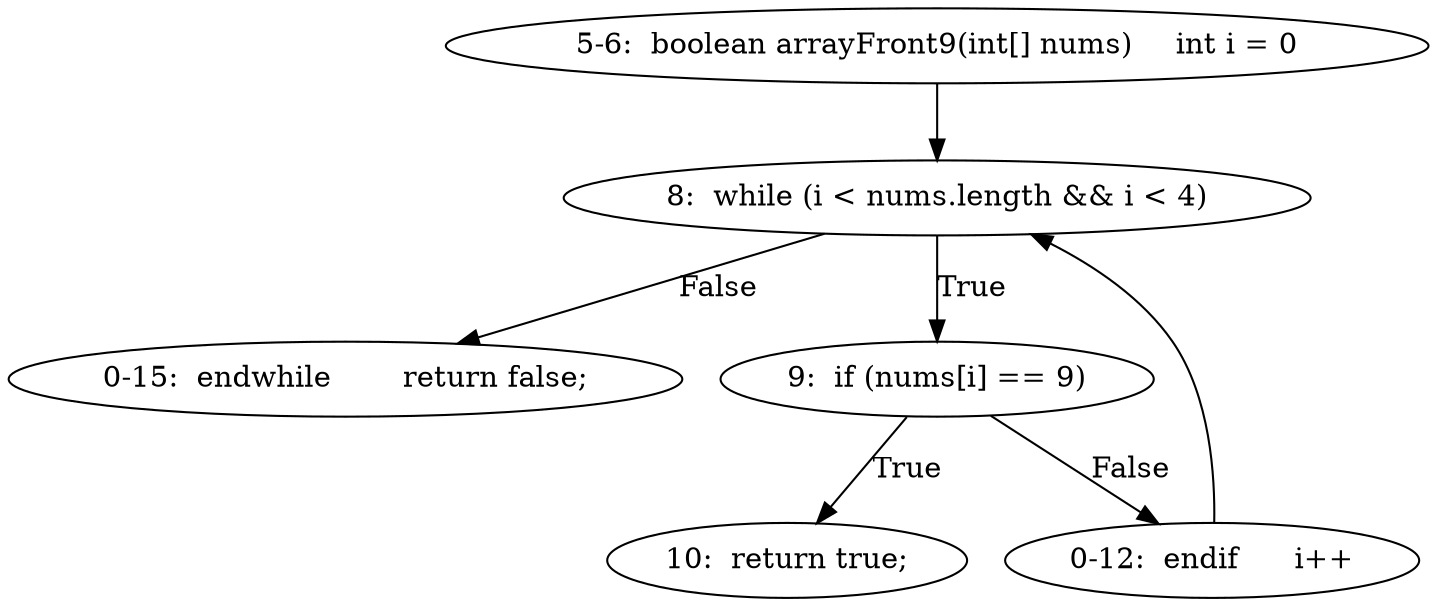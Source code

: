 digraph result_test { 
// graph-vertices
  a1  [label="5-6:  boolean arrayFront9(int[] nums)	int i = 0"]; 
  2  [label="8:  while (i < nums.length && i < 4)"]; 
  a2  [label="0-15:  endwhile	return false;"]; 
  4  [label="9:  if (nums[i] == 9)"]; 
  5  [label="10:  return true;"]; 
  a3  [label="0-12:  endif	i++"]; 
// graph-edges
  a1 -> 2;
  2 -> a2  [label="False"]; 
  2 -> 4  [label="True"]; 
  4 -> 5  [label="True"]; 
  4 -> a3  [label="False"]; 
  a3 -> 2;
}